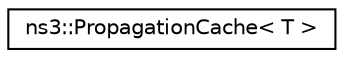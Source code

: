 digraph "Graphical Class Hierarchy"
{
 // LATEX_PDF_SIZE
  edge [fontname="Helvetica",fontsize="10",labelfontname="Helvetica",labelfontsize="10"];
  node [fontname="Helvetica",fontsize="10",shape=record];
  rankdir="LR";
  Node0 [label="ns3::PropagationCache\< T \>",height=0.2,width=0.4,color="black", fillcolor="white", style="filled",URL="$classns3_1_1_propagation_cache.html",tooltip="Constructs a cache of objects, where each object is responsible for a single propagation path loss ca..."];
}
